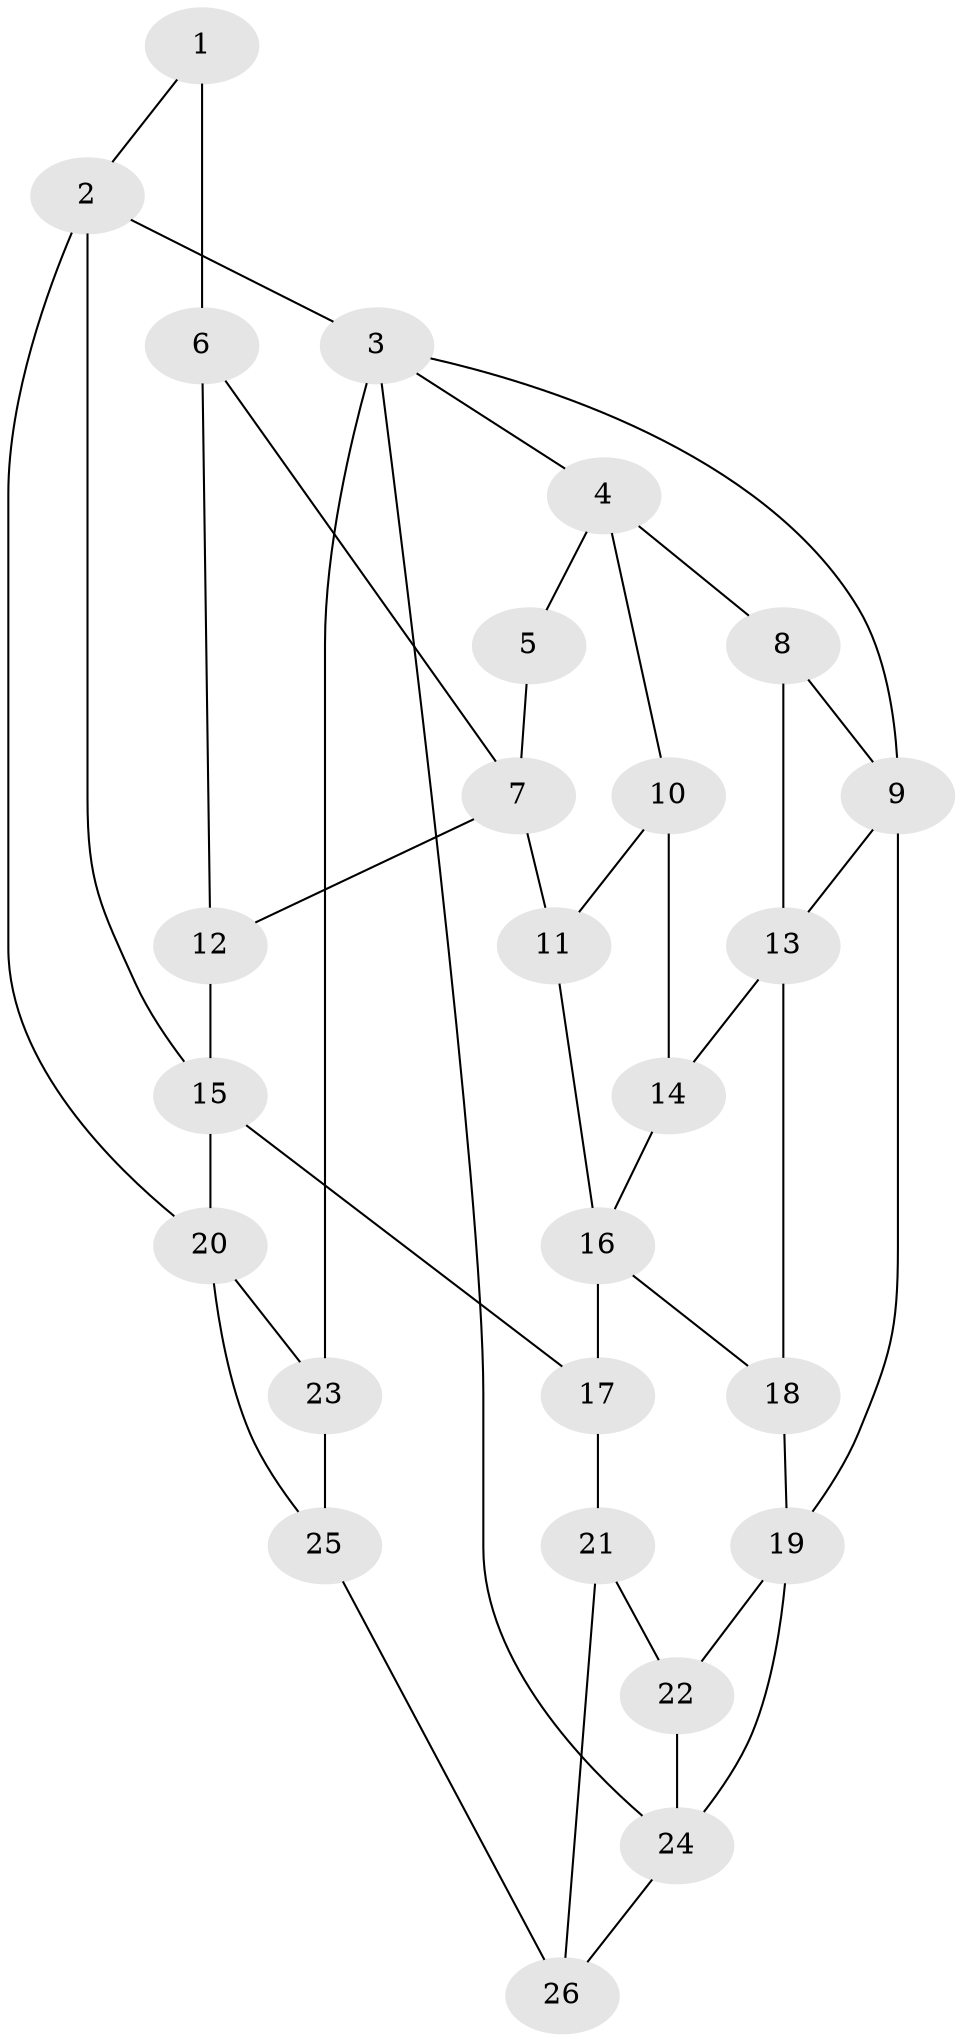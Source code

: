 // original degree distribution, {3: 0.023809523809523808, 6: 0.17857142857142858, 5: 0.5952380952380952, 4: 0.20238095238095238}
// Generated by graph-tools (version 1.1) at 2025/54/03/04/25 22:54:10]
// undirected, 26 vertices, 44 edges
graph export_dot {
  node [color=gray90,style=filled];
  1;
  2;
  3;
  4;
  5;
  6;
  7;
  8;
  9;
  10;
  11;
  12;
  13;
  14;
  15;
  16;
  17;
  18;
  19;
  20;
  21;
  22;
  23;
  24;
  25;
  26;
  1 -- 2 [weight=2.0];
  1 -- 6 [weight=3.0];
  2 -- 3 [weight=2.0];
  2 -- 15 [weight=1.0];
  2 -- 20 [weight=1.0];
  3 -- 4 [weight=1.0];
  3 -- 9 [weight=2.0];
  3 -- 23 [weight=2.0];
  3 -- 24 [weight=1.0];
  4 -- 5 [weight=2.0];
  4 -- 8 [weight=1.0];
  4 -- 10 [weight=2.0];
  5 -- 7 [weight=2.0];
  6 -- 7 [weight=1.0];
  6 -- 12 [weight=2.0];
  7 -- 11 [weight=2.0];
  7 -- 12 [weight=1.0];
  8 -- 9 [weight=1.0];
  8 -- 13 [weight=2.0];
  9 -- 13 [weight=1.0];
  9 -- 19 [weight=2.0];
  10 -- 11 [weight=2.0];
  10 -- 14 [weight=1.0];
  11 -- 16 [weight=2.0];
  12 -- 15 [weight=2.0];
  13 -- 14 [weight=2.0];
  13 -- 18 [weight=1.0];
  14 -- 16 [weight=1.0];
  15 -- 17 [weight=2.0];
  15 -- 20 [weight=1.0];
  16 -- 17 [weight=2.0];
  16 -- 18 [weight=1.0];
  17 -- 21 [weight=2.0];
  18 -- 19 [weight=2.0];
  19 -- 22 [weight=1.0];
  19 -- 24 [weight=1.0];
  20 -- 23 [weight=1.0];
  20 -- 25 [weight=1.0];
  21 -- 22 [weight=2.0];
  21 -- 26 [weight=2.0];
  22 -- 24 [weight=1.0];
  23 -- 25 [weight=3.0];
  24 -- 26 [weight=2.0];
  25 -- 26 [weight=2.0];
}
